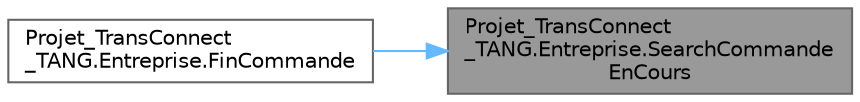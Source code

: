 digraph "Projet_TransConnect_TANG.Entreprise.SearchCommandeEnCours"
{
 // LATEX_PDF_SIZE
  bgcolor="transparent";
  edge [fontname=Helvetica,fontsize=10,labelfontname=Helvetica,labelfontsize=10];
  node [fontname=Helvetica,fontsize=10,shape=box,height=0.2,width=0.4];
  rankdir="RL";
  Node1 [id="Node000001",label="Projet_TransConnect\l_TANG.Entreprise.SearchCommande\lEnCours",height=0.2,width=0.4,color="gray40", fillcolor="grey60", style="filled", fontcolor="black",tooltip="Recherche une commande en cours par son index."];
  Node1 -> Node2 [id="edge2_Node000001_Node000002",dir="back",color="steelblue1",style="solid",tooltip=" "];
  Node2 [id="Node000002",label="Projet_TransConnect\l_TANG.Entreprise.FinCommande",height=0.2,width=0.4,color="grey40", fillcolor="white", style="filled",URL="$class_projet___trans_connect___t_a_n_g_1_1_entreprise.html#a14957d1e2014f12dadb089d77e3f80a6",tooltip="Termine une commande en cours."];
}
